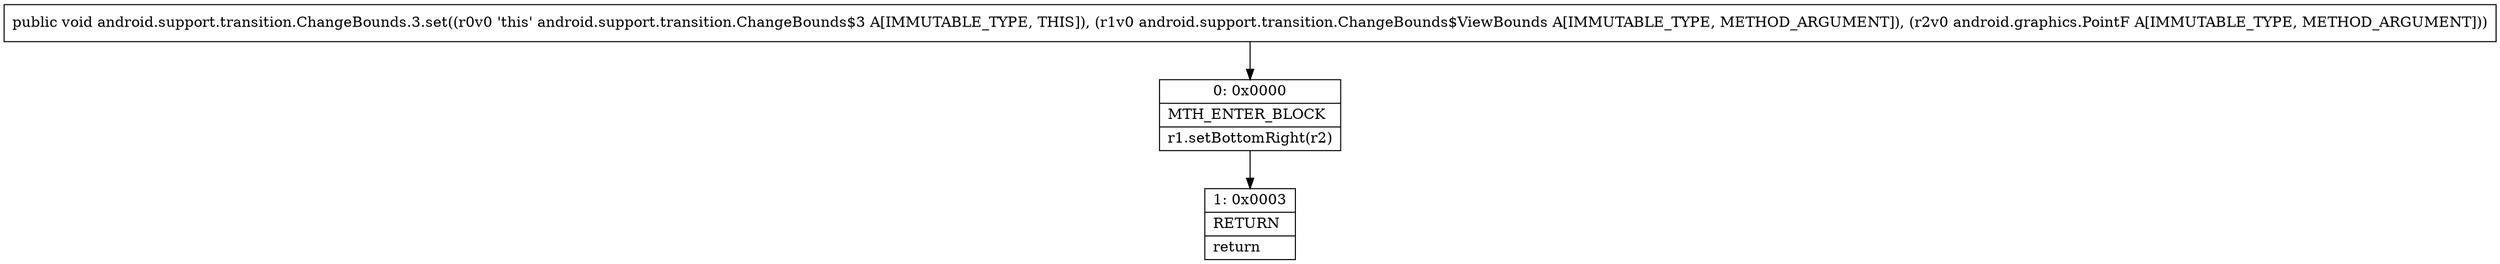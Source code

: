 digraph "CFG forandroid.support.transition.ChangeBounds.3.set(Landroid\/support\/transition\/ChangeBounds$ViewBounds;Landroid\/graphics\/PointF;)V" {
Node_0 [shape=record,label="{0\:\ 0x0000|MTH_ENTER_BLOCK\l|r1.setBottomRight(r2)\l}"];
Node_1 [shape=record,label="{1\:\ 0x0003|RETURN\l|return\l}"];
MethodNode[shape=record,label="{public void android.support.transition.ChangeBounds.3.set((r0v0 'this' android.support.transition.ChangeBounds$3 A[IMMUTABLE_TYPE, THIS]), (r1v0 android.support.transition.ChangeBounds$ViewBounds A[IMMUTABLE_TYPE, METHOD_ARGUMENT]), (r2v0 android.graphics.PointF A[IMMUTABLE_TYPE, METHOD_ARGUMENT])) }"];
MethodNode -> Node_0;
Node_0 -> Node_1;
}

